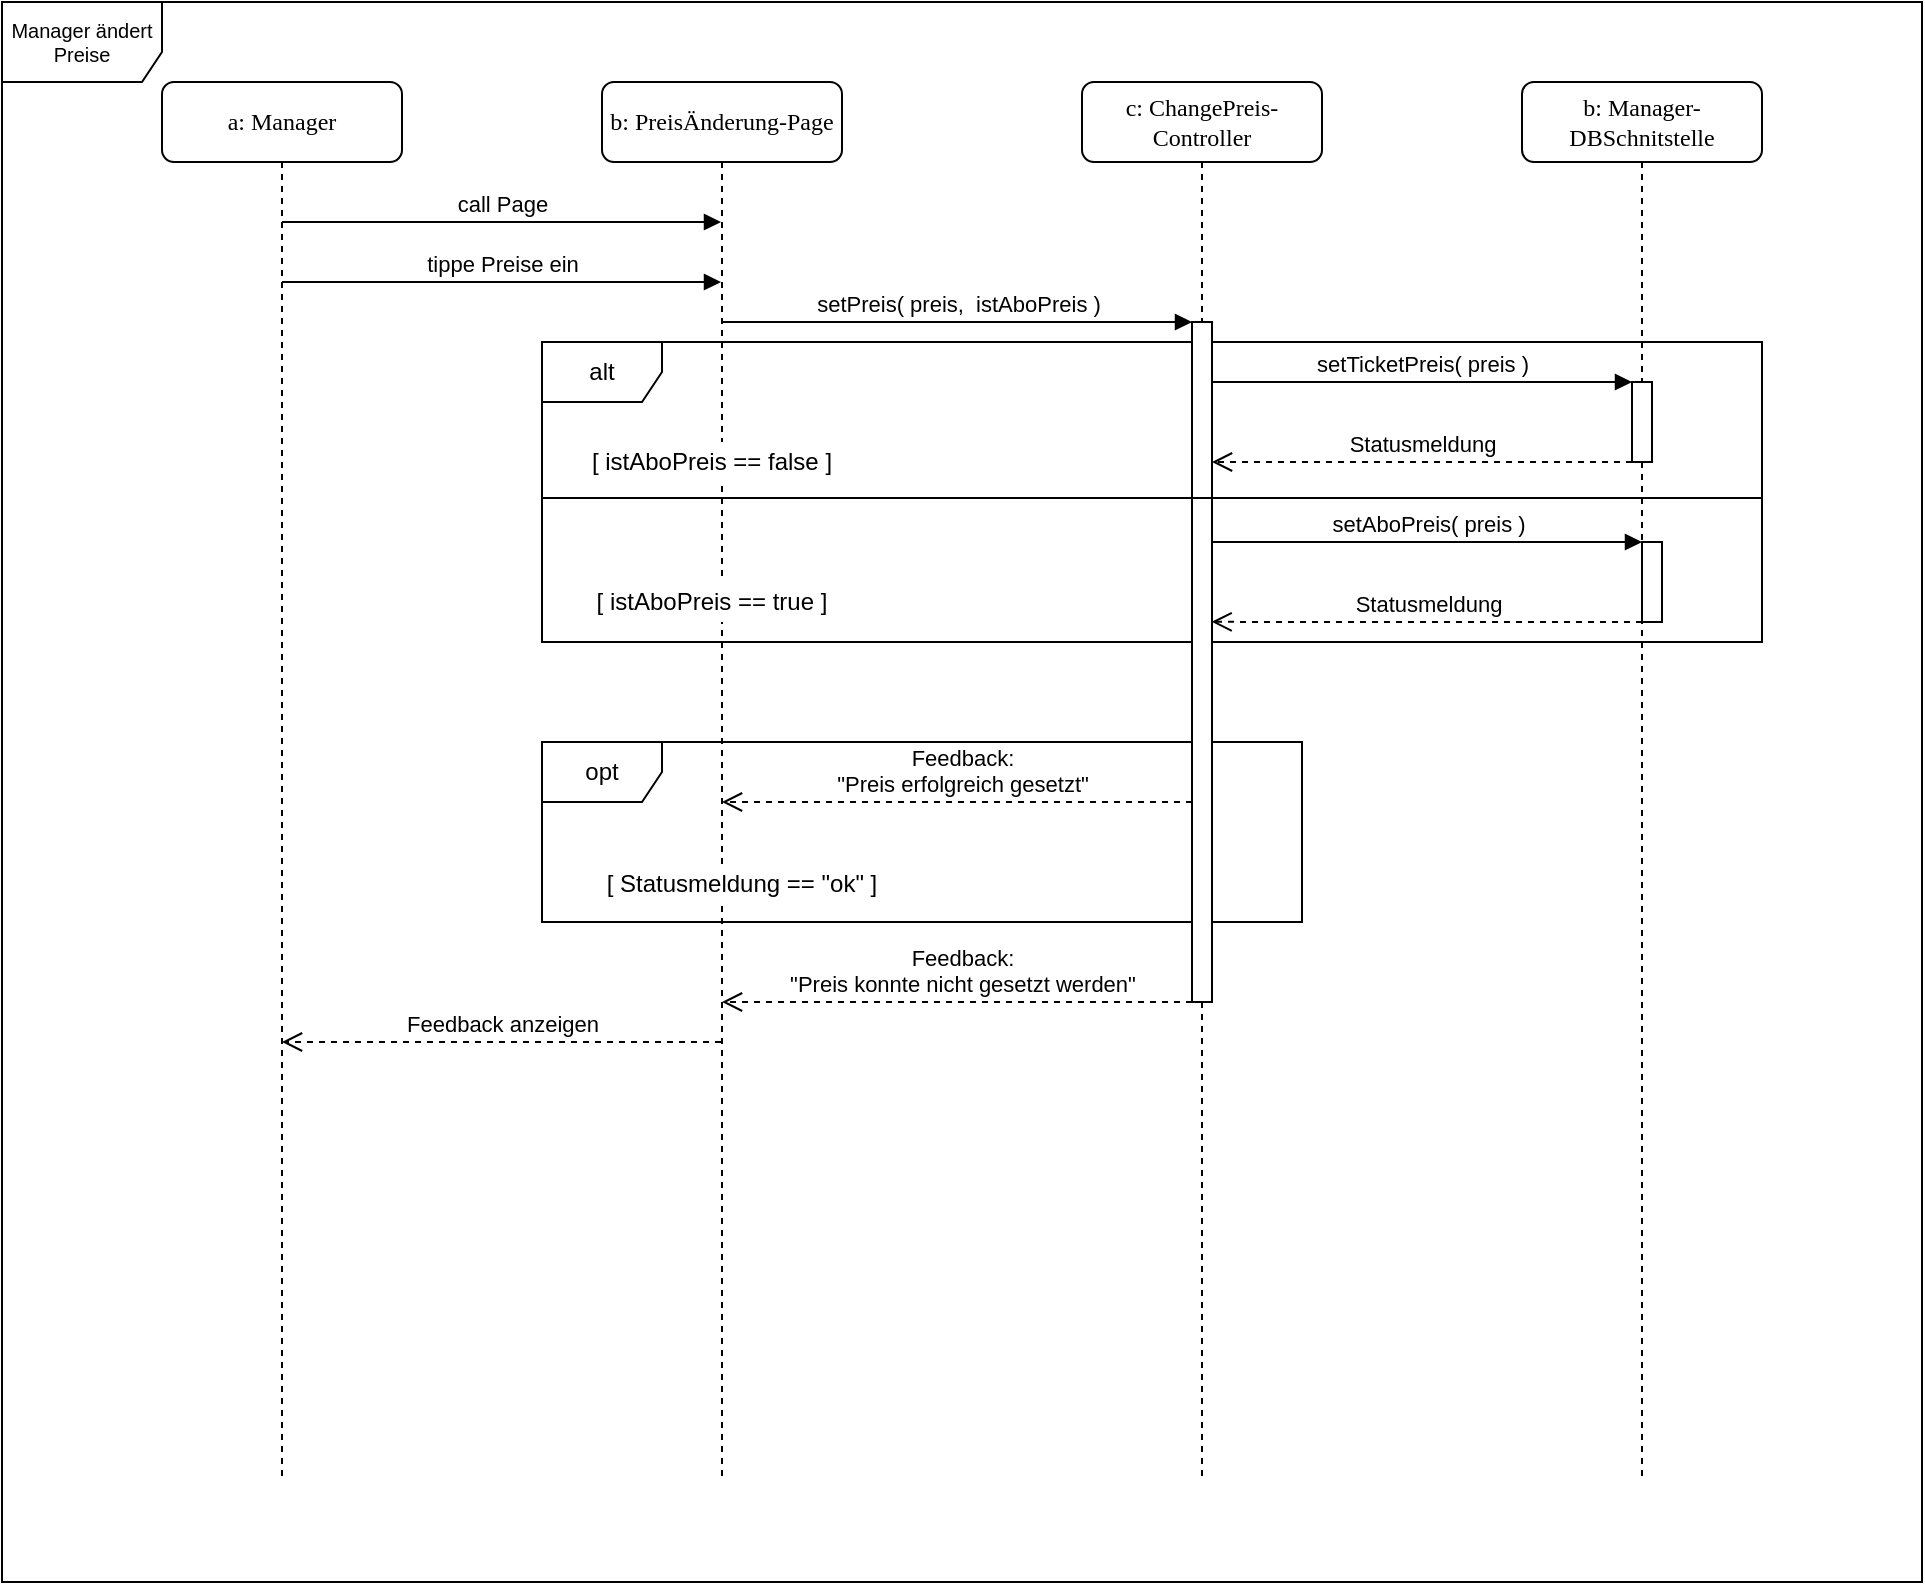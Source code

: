 <mxfile version="10.7.7" type="device"><diagram name="Page-1" id="13e1069c-82ec-6db2-03f1-153e76fe0fe0"><mxGraphModel dx="991" dy="645" grid="1" gridSize="10" guides="1" tooltips="1" connect="1" arrows="1" fold="1" page="1" pageScale="1" pageWidth="1100" pageHeight="850" background="#ffffff" math="0" shadow="0"><root><mxCell id="0"/><mxCell id="1" parent="0"/><mxCell id="i2Vq3k6s4epomcee9z3W-39" value="Manager ändert Preise" style="shape=umlFrame;whiteSpace=wrap;html=1;fontSize=10;width=80;height=40;" parent="1" vertex="1"><mxGeometry x="40" y="40" width="960" height="790" as="geometry"/></mxCell><mxCell id="TJDSELzr8z1nyHuAMAzT-17" value="alt" style="shape=umlFrame;whiteSpace=wrap;html=1;" parent="1" vertex="1"><mxGeometry x="310" y="210" width="610" height="150" as="geometry"/></mxCell><mxCell id="TJDSELzr8z1nyHuAMAzT-24" value="opt" style="shape=umlFrame;whiteSpace=wrap;html=1;" parent="1" vertex="1"><mxGeometry x="310" y="410" width="380" height="90" as="geometry"/></mxCell><mxCell id="7baba1c4bc27f4b0-4" value="b: Manager-DBSchnitstelle&lt;br&gt;" style="shape=umlLifeline;perimeter=lifelinePerimeter;whiteSpace=wrap;html=1;container=1;collapsible=0;recursiveResize=0;outlineConnect=0;rounded=1;shadow=0;comic=0;labelBackgroundColor=none;strokeColor=#000000;strokeWidth=1;fillColor=#FFFFFF;fontFamily=Verdana;fontSize=12;fontColor=#000000;align=center;perimeterSpacing=0;glass=0;size=40;overflow=visible;noLabel=0;labelPadding=0;direction=east;connectable=1;snapToPoint=0;fixDash=0;" parent="1" vertex="1"><mxGeometry x="800" y="80" width="120" height="700" as="geometry"/></mxCell><mxCell id="TJDSELzr8z1nyHuAMAzT-8" value="" style="html=1;points=[];perimeter=orthogonalPerimeter;" parent="7baba1c4bc27f4b0-4" vertex="1"><mxGeometry x="55" y="150" width="10" height="40" as="geometry"/></mxCell><mxCell id="TJDSELzr8z1nyHuAMAzT-21" value="" style="html=1;points=[];perimeter=orthogonalPerimeter;" parent="7baba1c4bc27f4b0-4" vertex="1"><mxGeometry x="60" y="230" width="10" height="40" as="geometry"/></mxCell><mxCell id="7baba1c4bc27f4b0-2" value="b: PreisÄnderung-Page" style="shape=umlLifeline;perimeter=lifelinePerimeter;whiteSpace=wrap;html=1;container=1;collapsible=0;recursiveResize=0;outlineConnect=0;rounded=1;shadow=0;comic=0;labelBackgroundColor=none;strokeColor=#000000;strokeWidth=1;fillColor=#FFFFFF;fontFamily=Verdana;fontSize=12;fontColor=#000000;align=center;size=40;" parent="1" vertex="1"><mxGeometry x="340" y="80" width="120" height="700" as="geometry"/></mxCell><mxCell id="7baba1c4bc27f4b0-3" value="c: ChangePreis-Controller&lt;br&gt;" style="shape=umlLifeline;perimeter=lifelinePerimeter;whiteSpace=wrap;html=1;container=1;collapsible=0;recursiveResize=0;outlineConnect=0;rounded=1;shadow=0;comic=0;labelBackgroundColor=none;strokeColor=#000000;strokeWidth=1;fillColor=#FFFFFF;fontFamily=Verdana;fontSize=12;fontColor=#000000;align=center;size=40;" parent="1" vertex="1"><mxGeometry x="580" y="80" width="120" height="700" as="geometry"/></mxCell><mxCell id="TJDSELzr8z1nyHuAMAzT-6" value="" style="html=1;points=[];perimeter=orthogonalPerimeter;" parent="7baba1c4bc27f4b0-3" vertex="1"><mxGeometry x="55" y="120" width="10" height="340" as="geometry"/></mxCell><mxCell id="7baba1c4bc27f4b0-8" value="a: Manager" style="shape=umlLifeline;perimeter=lifelinePerimeter;whiteSpace=wrap;html=1;container=1;collapsible=0;recursiveResize=0;outlineConnect=0;rounded=1;shadow=0;comic=0;labelBackgroundColor=none;strokeColor=#000000;strokeWidth=1;fillColor=#FFFFFF;fontFamily=Verdana;fontSize=12;fontColor=#000000;align=center;size=40;" parent="1" vertex="1"><mxGeometry x="120" y="80" width="120" height="700" as="geometry"/></mxCell><mxCell id="TJDSELzr8z1nyHuAMAzT-2" value="call Page" style="html=1;verticalAlign=bottom;endArrow=block;edgeStyle=orthogonalEdgeStyle;" parent="1" source="7baba1c4bc27f4b0-8" target="7baba1c4bc27f4b0-2" edge="1"><mxGeometry relative="1" as="geometry"><mxPoint x="325" y="140" as="sourcePoint"/><mxPoint x="394.882" y="139.706" as="targetPoint"/><Array as="points"><mxPoint x="300" y="150"/><mxPoint x="300" y="150"/></Array></mxGeometry></mxCell><mxCell id="TJDSELzr8z1nyHuAMAzT-3" value="Feedback anzeigen" style="html=1;verticalAlign=bottom;endArrow=open;dashed=1;endSize=8;edgeStyle=orthogonalEdgeStyle;" parent="1" source="7baba1c4bc27f4b0-2" target="7baba1c4bc27f4b0-8" edge="1"><mxGeometry relative="1" as="geometry"><mxPoint x="325" y="216" as="targetPoint"/><Array as="points"><mxPoint x="310" y="560"/><mxPoint x="310" y="560"/></Array></mxGeometry></mxCell><mxCell id="TJDSELzr8z1nyHuAMAzT-4" value="tippe Preise ein" style="html=1;verticalAlign=bottom;endArrow=block;edgeStyle=orthogonalEdgeStyle;" parent="1" source="7baba1c4bc27f4b0-8" target="7baba1c4bc27f4b0-2" edge="1"><mxGeometry relative="1" as="geometry"><mxPoint x="189.667" y="159.667" as="sourcePoint"/><mxPoint x="409.5" y="159.667" as="targetPoint"/><Array as="points"><mxPoint x="330" y="180"/><mxPoint x="330" y="180"/></Array></mxGeometry></mxCell><mxCell id="TJDSELzr8z1nyHuAMAzT-5" value="setPreis( preis,&amp;nbsp; istAboPreis )" style="html=1;verticalAlign=bottom;endArrow=block;edgeStyle=orthogonalEdgeStyle;" parent="1" source="7baba1c4bc27f4b0-2" target="TJDSELzr8z1nyHuAMAzT-6" edge="1"><mxGeometry relative="1" as="geometry"><mxPoint x="410.167" y="180.167" as="sourcePoint"/><mxPoint x="630" y="180.167" as="targetPoint"/><Array as="points"><mxPoint x="520" y="200"/><mxPoint x="520" y="200"/></Array></mxGeometry></mxCell><mxCell id="TJDSELzr8z1nyHuAMAzT-7" value="setTicketPreis( preis )" style="html=1;verticalAlign=bottom;endArrow=block;edgeStyle=orthogonalEdgeStyle;" parent="1" source="TJDSELzr8z1nyHuAMAzT-6" target="TJDSELzr8z1nyHuAMAzT-8" edge="1"><mxGeometry relative="1" as="geometry"><mxPoint x="645.167" y="220.167" as="sourcePoint"/><mxPoint x="885.167" y="220.5" as="targetPoint"/><Array as="points"><mxPoint x="750" y="230"/><mxPoint x="750" y="230"/></Array></mxGeometry></mxCell><mxCell id="TJDSELzr8z1nyHuAMAzT-14" value="Statusmeldung" style="html=1;verticalAlign=bottom;endArrow=open;dashed=1;endSize=8;endFill=0;edgeStyle=orthogonalEdgeStyle;" parent="1" source="TJDSELzr8z1nyHuAMAzT-8" target="TJDSELzr8z1nyHuAMAzT-6" edge="1"><mxGeometry relative="1" as="geometry"><mxPoint x="830" y="260" as="sourcePoint"/><mxPoint x="810" y="245" as="targetPoint"/><Array as="points"><mxPoint x="750" y="270"/><mxPoint x="750" y="270"/></Array></mxGeometry></mxCell><mxCell id="TJDSELzr8z1nyHuAMAzT-19" value="[&amp;nbsp;&lt;span&gt;istAboPreis&amp;nbsp;&lt;/span&gt;== false ]" style="text;html=1;strokeColor=none;fillColor=#ffffff;align=center;verticalAlign=middle;whiteSpace=wrap;rounded=0;" parent="1" vertex="1"><mxGeometry x="320" y="260" width="150" height="20" as="geometry"/></mxCell><mxCell id="TJDSELzr8z1nyHuAMAzT-20" value="" style="line;strokeWidth=1;fillColor=none;align=left;verticalAlign=middle;spacingTop=-1;spacingLeft=3;spacingRight=3;rotatable=0;labelPosition=right;points=[];portConstraint=eastwest;" parent="1" vertex="1"><mxGeometry x="310" y="284" width="610" height="8" as="geometry"/></mxCell><mxCell id="TJDSELzr8z1nyHuAMAzT-22" value="setAboPreis( preis )" style="html=1;verticalAlign=bottom;endArrow=block;edgeStyle=orthogonalEdgeStyle;" parent="1" source="TJDSELzr8z1nyHuAMAzT-6" target="TJDSELzr8z1nyHuAMAzT-21" edge="1"><mxGeometry relative="1" as="geometry"><mxPoint x="650" y="309.931" as="sourcePoint"/><Array as="points"><mxPoint x="760" y="310"/><mxPoint x="760" y="310"/></Array></mxGeometry></mxCell><mxCell id="TJDSELzr8z1nyHuAMAzT-23" value="Statusmeldung" style="html=1;verticalAlign=bottom;endArrow=open;dashed=1;endSize=8;edgeStyle=orthogonalEdgeStyle;" parent="1" source="TJDSELzr8z1nyHuAMAzT-21" edge="1"><mxGeometry relative="1" as="geometry"><mxPoint x="644.81" y="349.931" as="targetPoint"/><Array as="points"><mxPoint x="755" y="350"/><mxPoint x="755" y="350"/></Array></mxGeometry></mxCell><mxCell id="TJDSELzr8z1nyHuAMAzT-27" value="[ Statusmeldung == &quot;ok&quot; ]" style="text;html=1;strokeColor=none;fillColor=#ffffff;align=center;verticalAlign=middle;whiteSpace=wrap;rounded=0;" parent="1" vertex="1"><mxGeometry x="335" y="471" width="150" height="20" as="geometry"/></mxCell><mxCell id="TJDSELzr8z1nyHuAMAzT-28" value="[&amp;nbsp;istAboPreis&amp;nbsp;== true ]" style="text;html=1;strokeColor=none;fillColor=#ffffff;align=center;verticalAlign=middle;whiteSpace=wrap;rounded=0;" parent="1" vertex="1"><mxGeometry x="320" y="330" width="150" height="20" as="geometry"/></mxCell><mxCell id="TJDSELzr8z1nyHuAMAzT-29" value="Feedback:&lt;br&gt;&quot;Preis erfolgreich gesetzt&quot;" style="html=1;verticalAlign=bottom;endArrow=open;dashed=1;endSize=8;edgeStyle=orthogonalEdgeStyle;" parent="1" source="TJDSELzr8z1nyHuAMAzT-6" target="7baba1c4bc27f4b0-2" edge="1"><mxGeometry x="0.233" y="-30" relative="1" as="geometry"><mxPoint x="412.31" y="434.431" as="targetPoint"/><mxPoint x="627.5" y="434.431" as="sourcePoint"/><Array as="points"><mxPoint x="510" y="440"/><mxPoint x="510" y="440"/></Array><mxPoint x="30" y="30" as="offset"/></mxGeometry></mxCell><mxCell id="TJDSELzr8z1nyHuAMAzT-30" value="Feedback:&lt;br&gt;&quot;Preis konnte nicht gesetzt werden&quot;" style="html=1;verticalAlign=bottom;endArrow=open;dashed=1;endSize=8;edgeStyle=orthogonalEdgeStyle;" parent="1" source="TJDSELzr8z1nyHuAMAzT-6" target="7baba1c4bc27f4b0-2" edge="1"><mxGeometry x="0.063" y="-10" relative="1" as="geometry"><mxPoint x="409.81" y="409.931" as="targetPoint"/><mxPoint x="645" y="409.931" as="sourcePoint"/><Array as="points"><mxPoint x="520" y="540"/><mxPoint x="520" y="540"/></Array><mxPoint x="10" y="10" as="offset"/></mxGeometry></mxCell></root></mxGraphModel></diagram></mxfile>